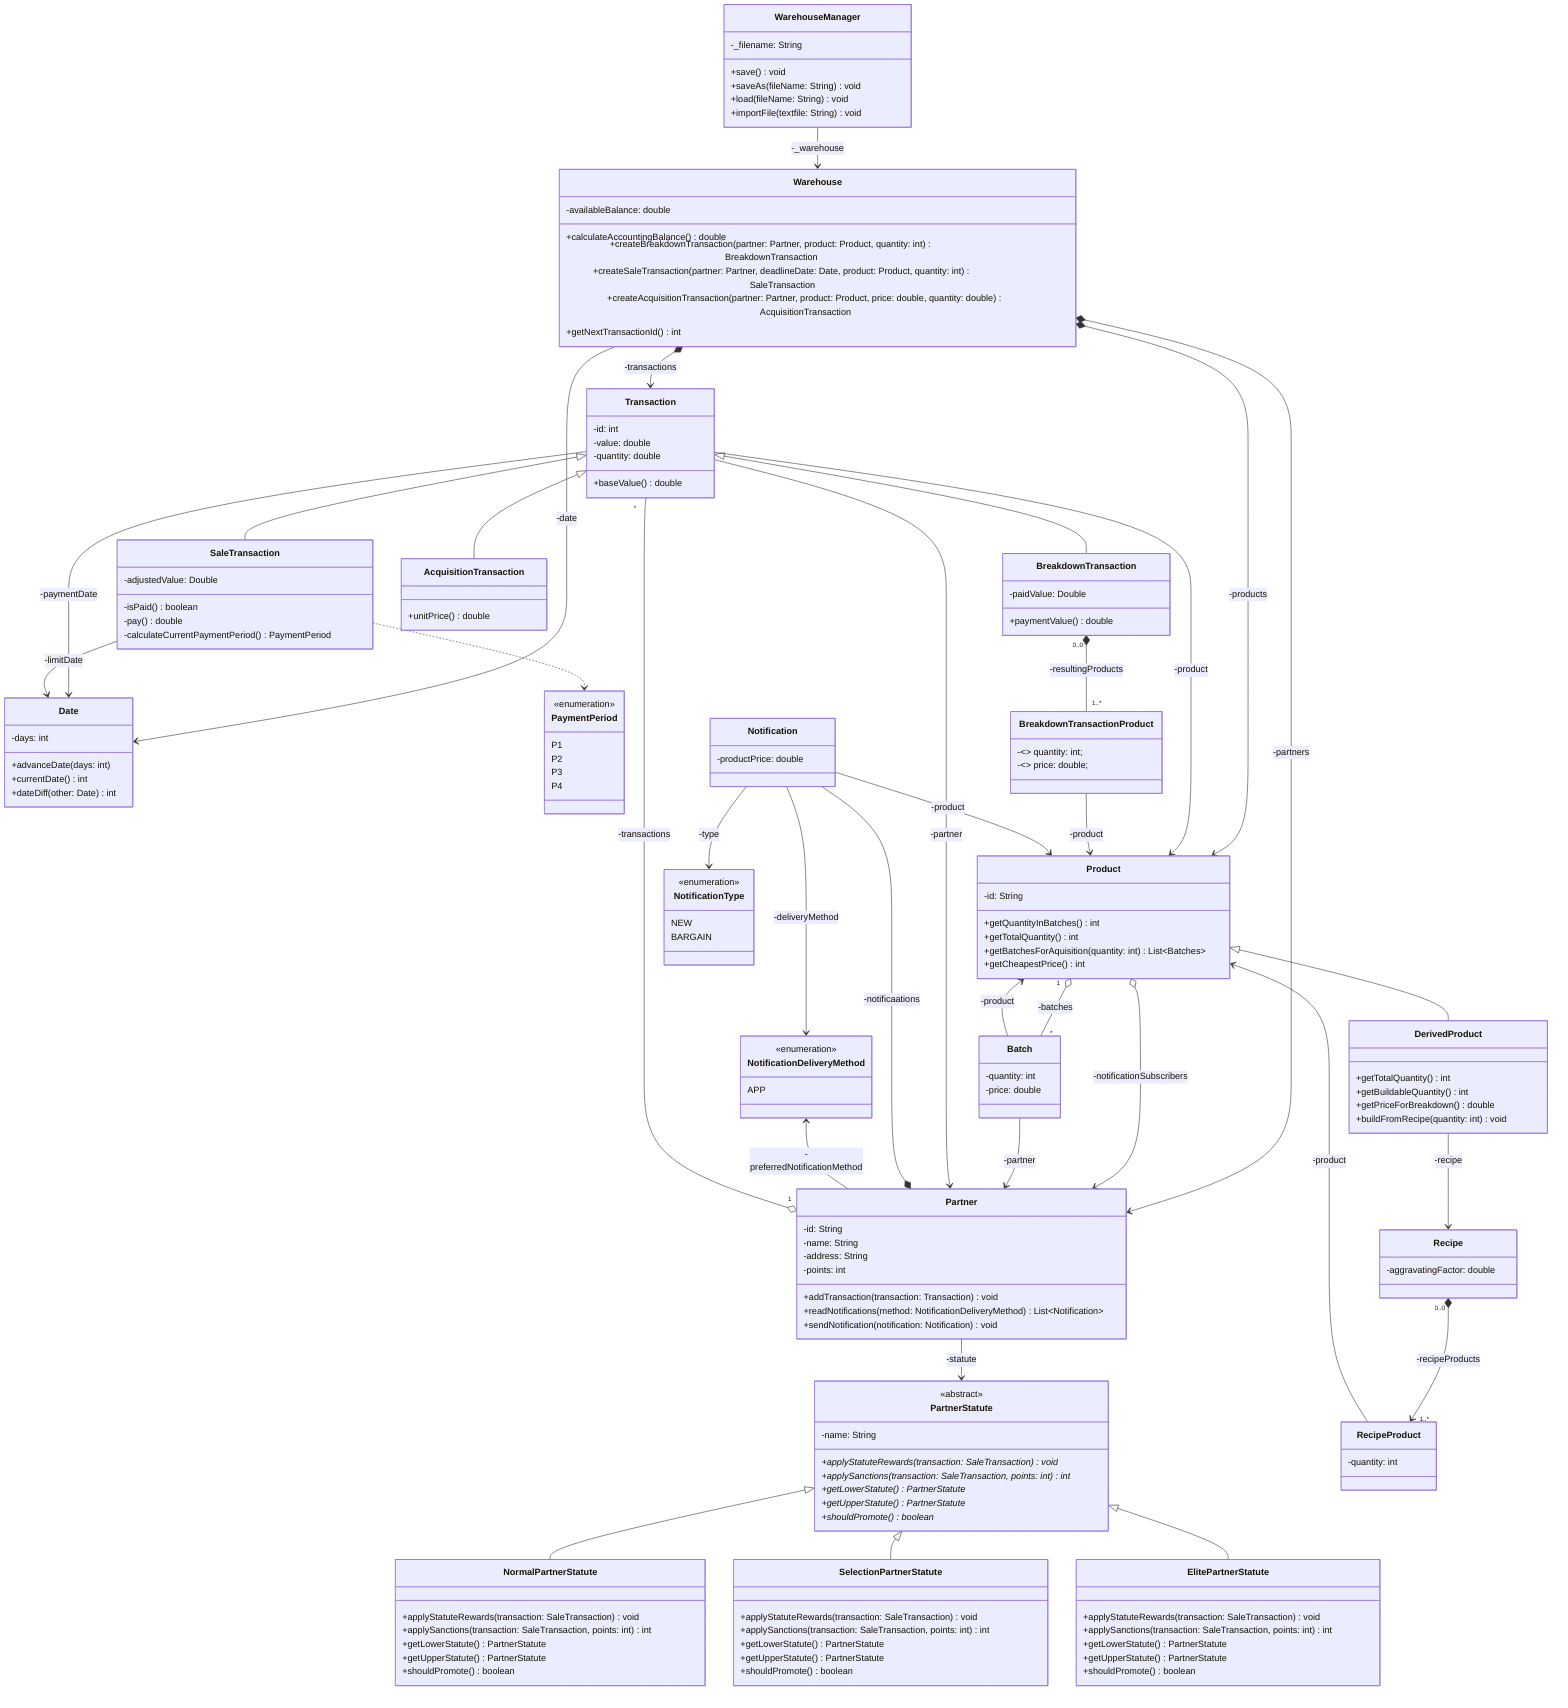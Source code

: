 classDiagram
    class WarehouseManager {
        -_filename: String
        +save() void
        +saveAs(fileName: String) void
        +load(fileName: String) void
        +importFile(textfile: String) void
    }

    class Warehouse {
        -availableBalance: double

        +calculateAccountingBalance() double
        +createBreakdownTransaction(partner: Partner, product: Product, quantity: int) BreakdownTransaction
        +createSaleTransaction(partner: Partner, deadlineDate: Date, product: Product, quantity: int) SaleTransaction
        +createAcquisitionTransaction(partner: Partner, product: Product, price: double, quantity: double) AcquisitionTransaction
        +getNextTransactionId() int
    }

    class Date {
        -days: int

        +advanceDate(days: int)
        +currentDate() int
        +dateDiff(other: Date) int
    }

    class Product {
        -id: String
        +getQuantityInBatches() int
        +getTotalQuantity() int
        +getBatchesForAquisition(quantity: int) List~Batches~
        +getCheapestPrice() int
    }

    class DerivedProduct {
        +getTotalQuantity() int
        +getBuildableQuantity() int
        +getPriceForBreakdown() double
        +buildFromRecipe(quantity: int) void
    }

    class Batch {
        -quantity: int
        -price: double
    }

    class Partner {
        -id: String
        -name: String
        -address: String
        -points: int

        +addTransaction(transaction: Transaction) void
        +readNotifications(method: NotificationDeliveryMethod) List~Notification~
        +sendNotification(notification: Notification) void
    }

    class PartnerStatute {
        <<abstract>>
        -name: String
        +applyStatuteRewards(transaction: SaleTransaction)* void
        +applySanctions(transaction: SaleTransaction, points: int)* int
        +getLowerStatute()* PartnerStatute
        +getUpperStatute()* PartnerStatute
        +shouldPromote()* boolean
    }

    class NormalPartnerStatute {
        +applyStatuteRewards(transaction: SaleTransaction) void
        +applySanctions(transaction: SaleTransaction, points: int) int
        +getLowerStatute() PartnerStatute
        +getUpperStatute() PartnerStatute
        +shouldPromote() boolean
    }

    class SelectionPartnerStatute {
        +applyStatuteRewards(transaction: SaleTransaction) void
        +applySanctions(transaction: SaleTransaction, points: int) int
        +getLowerStatute() PartnerStatute
        +getUpperStatute() PartnerStatute
        +shouldPromote() boolean
    }

    class ElitePartnerStatute {
        +applyStatuteRewards(transaction: SaleTransaction) void
        +applySanctions(transaction: SaleTransaction, points: int) int
        +getLowerStatute() PartnerStatute
        +getUpperStatute() PartnerStatute
        +shouldPromote() boolean
    }

    class Recipe {
        -aggravatingFactor: double
    }

    class RecipeProduct {
        -quantity: int
    }

    class Transaction {
        -id: int
        -value: double
        -quantity: double
        +baseValue() double
    }

    class BreakdownTransaction {
        -paidValue: Double
        +paymentValue() double
    }

    class SaleTransaction {
        -adjustedValue: Double
        -isPaid() boolean
        -pay() double
        -calculateCurrentPaymentPeriod() PaymentPeriod
    }

    class PaymentPeriod {
        <<enumeration>>
        P1
        P2
        P3
        P4
    }

    class AcquisitionTransaction {
        +unitPrice() double
    }

    class BreakdownTransactionProduct {
        -<<final>> quantity: int;
        -<<final>> price: double;
    }

    class NotificationType {
        <<enumeration>>
        NEW
        BARGAIN
    }

    class NotificationDeliveryMethod {
        <<enumeration>>
        APP
    }

    class Notification {
      -productPrice: double
    }

    WarehouseManager --> Warehouse: -_warehouse

    Warehouse *--> Transaction: -transactions
    Warehouse *--> Partner: -partners
    Warehouse *--> Product: -products
    Warehouse --> Date: -date

    Product <|-- DerivedProduct
    Product o--> Partner: -notificationSubscribers

    Recipe "0..0" *--> "1..*" RecipeProduct: -recipeProducts
    DerivedProduct --> Recipe: -recipe
    RecipeProduct --> Product: -product

    Transaction <|-- BreakdownTransaction
    Transaction <|-- SaleTransaction
    Transaction <|-- AcquisitionTransaction

    Transaction --> Product: -product
    Transaction --> Date: -paymentDate

    SaleTransaction --> Date: -limitDate
    SaleTransaction ..> PaymentPeriod

    BreakdownTransaction "0..0" *-- "1..*" BreakdownTransactionProduct: -resultingProducts
    BreakdownTransactionProduct --> Product : -product

    Batch --> Partner: -partner
    Transaction --> Partner: -partner
    Batch --> Product: -product

    Partner --> PartnerStatute: -statute
    Partner "1" o-- "*" Transaction: -transactions

    PartnerStatute <|-- NormalPartnerStatute
    PartnerStatute <|-- SelectionPartnerStatute
    PartnerStatute <|-- ElitePartnerStatute

    Product "1" o-- "*" Batch: -batches

    Notification --> Product: -product
    Notification --> NotificationDeliveryMethod: -deliveryMethod
    Notification --> NotificationType: -type
    Notification --* Partner: -notificaations

    NotificationDeliveryMethod <-- Partner: -preferredNotificationMethod